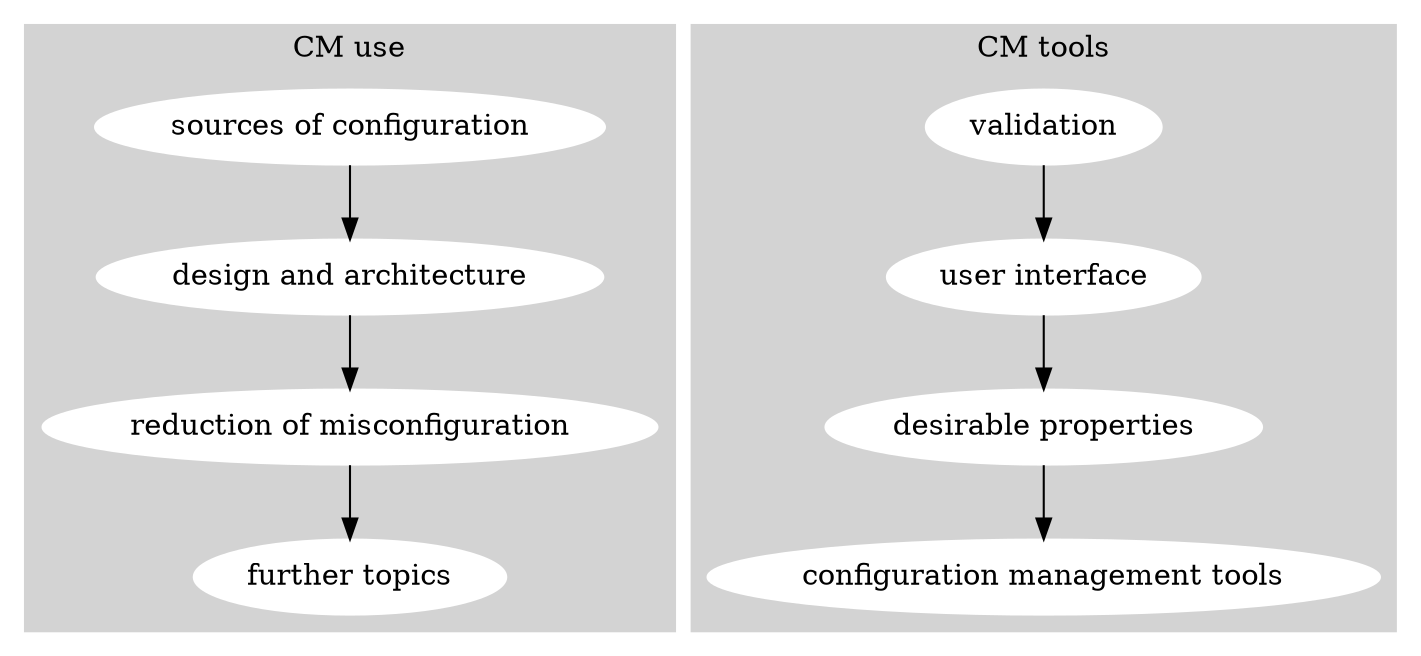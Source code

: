 /*
Visualization of topics in CM.

To compile it run:
	dot -Tpdf topics.dot -o topics.pdf

clusters represent group (CMTools, CMApps)

Naming conventions:
	i<name>: abstraction of concept (rough idea of it)
	e<name>: end of document (needed for "See also" section)
	l<name>: link to document
	<name>:  all other nodes represent a concept
*/
digraph G {
	// start [shape=Mdiamond]; // readers start here
	// start -> "sources of configuration";
	subgraph cluster0 {
		node [style=filled,color=white]; // only for style, can be removed
		style=filled;                    // only for style, can be removed
		color=lightgrey;                 // only for style, can be removed
		label = "CM use";
		// dependences
		"sources of configuration" -> "design and architecture";
		"design and architecture" -> "reduction of misconfiguration";
		"reduction of misconfiguration" -> "further topics";
		"further topics";
	}
	// uend -> tstart;
	subgraph cluster1 {
		node [style=filled,color=white]; // only for style, can be removed
		style=filled;                    // only for style, can be removed
		color=lightgrey;                 // only for style, can be removed
		label = "CM tools";
		// dependences
		"validation" -> "user interface";
		"user interface" -> "desirable properties";
		"desirable properties" -> "configuration management tools";
	}
	// tend -> start;
}
